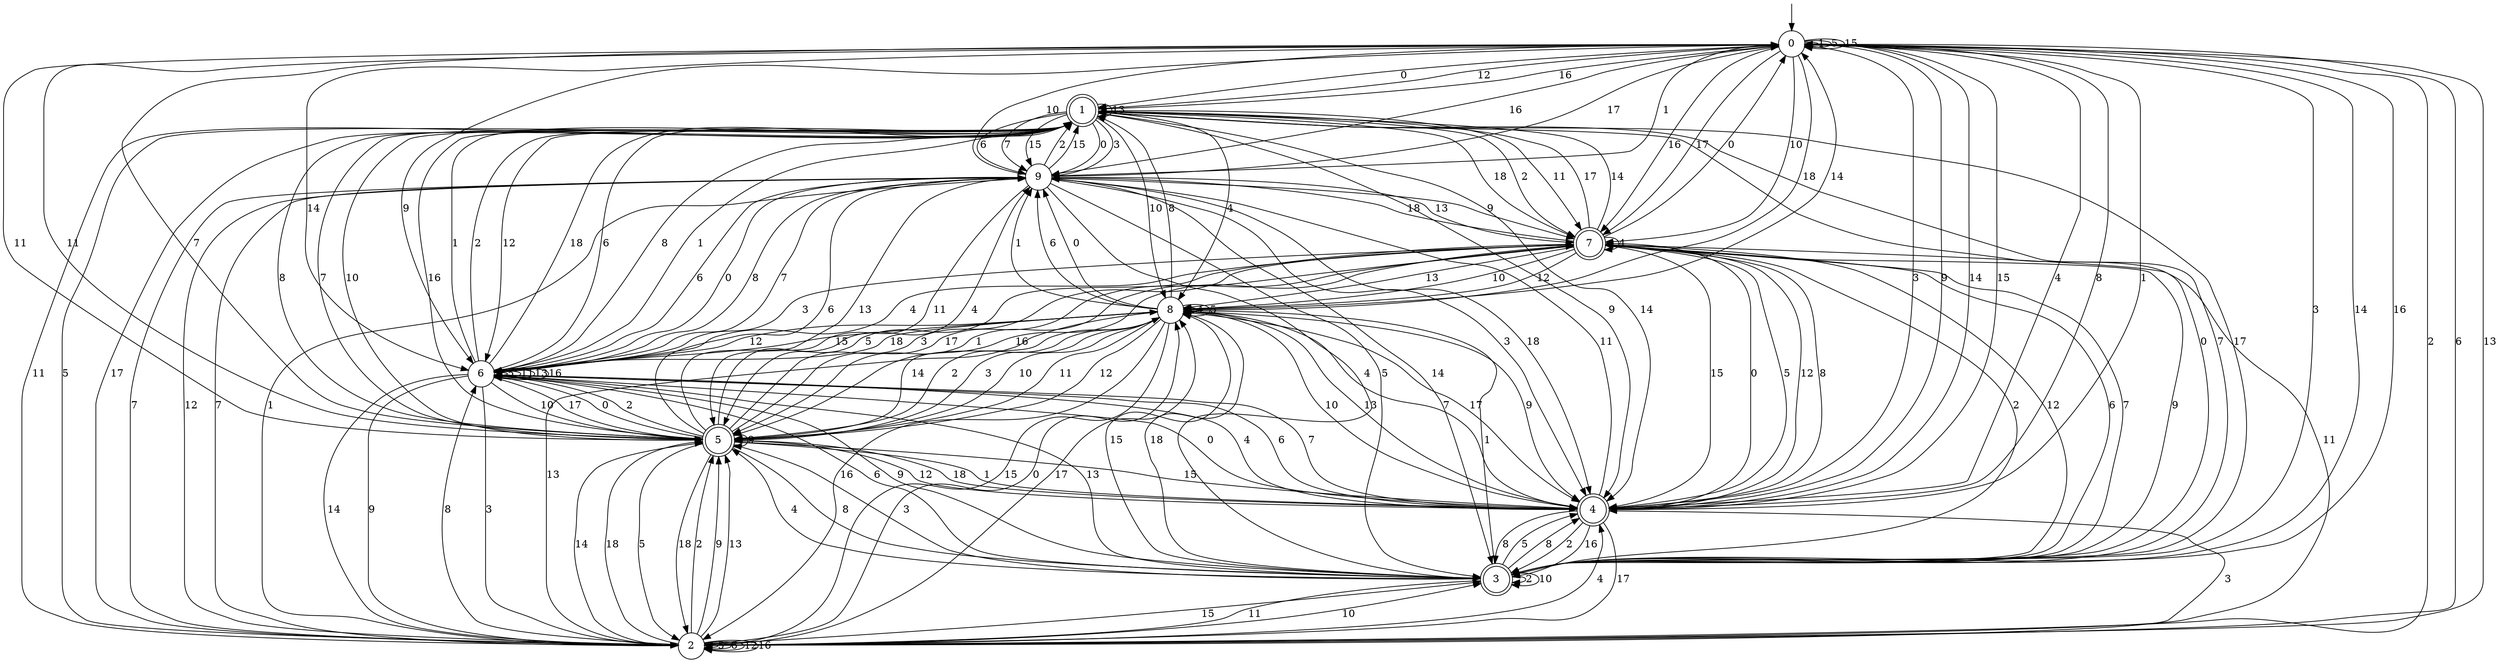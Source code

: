 digraph g {

	s0 [shape="circle" label="0"];
	s1 [shape="doublecircle" label="1"];
	s2 [shape="circle" label="2"];
	s3 [shape="doublecircle" label="3"];
	s4 [shape="doublecircle" label="4"];
	s5 [shape="doublecircle" label="5"];
	s6 [shape="circle" label="6"];
	s7 [shape="doublecircle" label="7"];
	s8 [shape="circle" label="8"];
	s9 [shape="circle" label="9"];
	s0 -> s1 [label="0"];
	s0 -> s0 [label="1"];
	s0 -> s2 [label="2"];
	s0 -> s3 [label="3"];
	s0 -> s4 [label="4"];
	s0 -> s0 [label="5"];
	s0 -> s2 [label="6"];
	s0 -> s5 [label="7"];
	s0 -> s4 [label="8"];
	s0 -> s6 [label="9"];
	s0 -> s7 [label="10"];
	s0 -> s5 [label="11"];
	s0 -> s1 [label="12"];
	s0 -> s2 [label="13"];
	s0 -> s6 [label="14"];
	s0 -> s0 [label="15"];
	s0 -> s7 [label="16"];
	s0 -> s7 [label="17"];
	s0 -> s8 [label="18"];
	s1 -> s9 [label="0"];
	s1 -> s6 [label="1"];
	s1 -> s7 [label="2"];
	s1 -> s9 [label="3"];
	s1 -> s8 [label="4"];
	s1 -> s2 [label="5"];
	s1 -> s9 [label="6"];
	s1 -> s9 [label="7"];
	s1 -> s5 [label="8"];
	s1 -> s4 [label="9"];
	s1 -> s8 [label="10"];
	s1 -> s7 [label="11"];
	s1 -> s6 [label="12"];
	s1 -> s1 [label="13"];
	s1 -> s4 [label="14"];
	s1 -> s9 [label="15"];
	s1 -> s0 [label="16"];
	s1 -> s2 [label="17"];
	s1 -> s7 [label="18"];
	s2 -> s8 [label="0"];
	s2 -> s9 [label="1"];
	s2 -> s5 [label="2"];
	s2 -> s4 [label="3"];
	s2 -> s4 [label="4"];
	s2 -> s2 [label="5"];
	s2 -> s2 [label="6"];
	s2 -> s9 [label="7"];
	s2 -> s6 [label="8"];
	s2 -> s5 [label="9"];
	s2 -> s3 [label="10"];
	s2 -> s1 [label="11"];
	s2 -> s2 [label="12"];
	s2 -> s5 [label="13"];
	s2 -> s5 [label="14"];
	s2 -> s3 [label="15"];
	s2 -> s2 [label="16"];
	s2 -> s8 [label="17"];
	s2 -> s5 [label="18"];
	s3 -> s1 [label="0"];
	s3 -> s8 [label="1"];
	s3 -> s3 [label="2"];
	s3 -> s5 [label="3"];
	s3 -> s5 [label="4"];
	s3 -> s4 [label="5"];
	s3 -> s6 [label="6"];
	s3 -> s1 [label="7"];
	s3 -> s4 [label="8"];
	s3 -> s6 [label="9"];
	s3 -> s3 [label="10"];
	s3 -> s2 [label="11"];
	s3 -> s7 [label="12"];
	s3 -> s6 [label="13"];
	s3 -> s0 [label="14"];
	s3 -> s8 [label="15"];
	s3 -> s0 [label="16"];
	s3 -> s1 [label="17"];
	s3 -> s8 [label="18"];
	s4 -> s7 [label="0"];
	s4 -> s0 [label="1"];
	s4 -> s3 [label="2"];
	s4 -> s0 [label="3"];
	s4 -> s6 [label="4"];
	s4 -> s7 [label="5"];
	s4 -> s6 [label="6"];
	s4 -> s6 [label="7"];
	s4 -> s3 [label="8"];
	s4 -> s0 [label="9"];
	s4 -> s8 [label="10"];
	s4 -> s9 [label="11"];
	s4 -> s7 [label="12"];
	s4 -> s8 [label="13"];
	s4 -> s0 [label="14"];
	s4 -> s0 [label="15"];
	s4 -> s3 [label="16"];
	s4 -> s2 [label="17"];
	s4 -> s5 [label="18"];
	s5 -> s6 [label="0"];
	s5 -> s4 [label="1"];
	s5 -> s6 [label="2"];
	s5 -> s7 [label="3"];
	s5 -> s9 [label="4"];
	s5 -> s2 [label="5"];
	s5 -> s9 [label="6"];
	s5 -> s1 [label="7"];
	s5 -> s3 [label="8"];
	s5 -> s5 [label="9"];
	s5 -> s1 [label="10"];
	s5 -> s0 [label="11"];
	s5 -> s4 [label="12"];
	s5 -> s9 [label="13"];
	s5 -> s8 [label="14"];
	s5 -> s4 [label="15"];
	s5 -> s1 [label="16"];
	s5 -> s7 [label="17"];
	s5 -> s2 [label="18"];
	s6 -> s4 [label="0"];
	s6 -> s1 [label="1"];
	s6 -> s1 [label="2"];
	s6 -> s2 [label="3"];
	s6 -> s7 [label="4"];
	s6 -> s6 [label="5"];
	s6 -> s1 [label="6"];
	s6 -> s9 [label="7"];
	s6 -> s1 [label="8"];
	s6 -> s2 [label="9"];
	s6 -> s5 [label="10"];
	s6 -> s6 [label="11"];
	s6 -> s8 [label="12"];
	s6 -> s6 [label="13"];
	s6 -> s2 [label="14"];
	s6 -> s8 [label="15"];
	s6 -> s6 [label="16"];
	s6 -> s5 [label="17"];
	s6 -> s1 [label="18"];
	s7 -> s0 [label="0"];
	s7 -> s5 [label="1"];
	s7 -> s3 [label="2"];
	s7 -> s6 [label="3"];
	s7 -> s7 [label="4"];
	s7 -> s5 [label="5"];
	s7 -> s3 [label="6"];
	s7 -> s3 [label="7"];
	s7 -> s4 [label="8"];
	s7 -> s3 [label="9"];
	s7 -> s8 [label="10"];
	s7 -> s2 [label="11"];
	s7 -> s8 [label="12"];
	s7 -> s8 [label="13"];
	s7 -> s1 [label="14"];
	s7 -> s4 [label="15"];
	s7 -> s5 [label="16"];
	s7 -> s1 [label="17"];
	s7 -> s9 [label="18"];
	s8 -> s9 [label="0"];
	s8 -> s9 [label="1"];
	s8 -> s5 [label="2"];
	s8 -> s5 [label="3"];
	s8 -> s8 [label="4"];
	s8 -> s8 [label="5"];
	s8 -> s9 [label="6"];
	s8 -> s4 [label="7"];
	s8 -> s1 [label="8"];
	s8 -> s4 [label="9"];
	s8 -> s5 [label="10"];
	s8 -> s5 [label="11"];
	s8 -> s5 [label="12"];
	s8 -> s2 [label="13"];
	s8 -> s0 [label="14"];
	s8 -> s2 [label="15"];
	s8 -> s2 [label="16"];
	s8 -> s4 [label="17"];
	s8 -> s6 [label="18"];
	s9 -> s6 [label="0"];
	s9 -> s0 [label="1"];
	s9 -> s1 [label="2"];
	s9 -> s4 [label="3"];
	s9 -> s3 [label="4"];
	s9 -> s3 [label="5"];
	s9 -> s6 [label="6"];
	s9 -> s2 [label="7"];
	s9 -> s6 [label="8"];
	s9 -> s7 [label="9"];
	s9 -> s0 [label="10"];
	s9 -> s5 [label="11"];
	s9 -> s2 [label="12"];
	s9 -> s7 [label="13"];
	s9 -> s3 [label="14"];
	s9 -> s1 [label="15"];
	s9 -> s0 [label="16"];
	s9 -> s0 [label="17"];
	s9 -> s4 [label="18"];

__start0 [label="" shape="none" width="0" height="0"];
__start0 -> s0;

}
